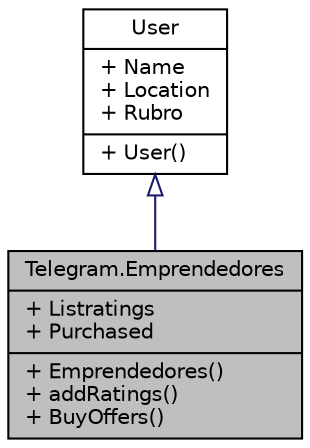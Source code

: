 digraph "Telegram.Emprendedores"
{
 // INTERACTIVE_SVG=YES
 // LATEX_PDF_SIZE
  edge [fontname="Helvetica",fontsize="10",labelfontname="Helvetica",labelfontsize="10"];
  node [fontname="Helvetica",fontsize="10",shape=record];
  Node1 [label="{Telegram.Emprendedores\n|+ Listratings\l+ Purchased\l|+ Emprendedores()\l+ addRatings()\l+ BuyOffers()\l}",height=0.2,width=0.4,color="black", fillcolor="grey75", style="filled", fontcolor="black",tooltip="Clase encargada de manejar los emprendedores, hereda de User."];
  Node2 -> Node1 [dir="back",color="midnightblue",fontsize="10",style="solid",arrowtail="onormal",fontname="Helvetica"];
  Node2 [label="{User\n|+ Name\l+ Location\l+ Rubro\l|+ User()\l}",height=0.2,width=0.4,color="black", fillcolor="white", style="filled",URL="$classTelegram_1_1User.html",tooltip="La clase User es una clase abstracta para heredar caracteristicas a la clase Business y la clase Empr..."];
}

